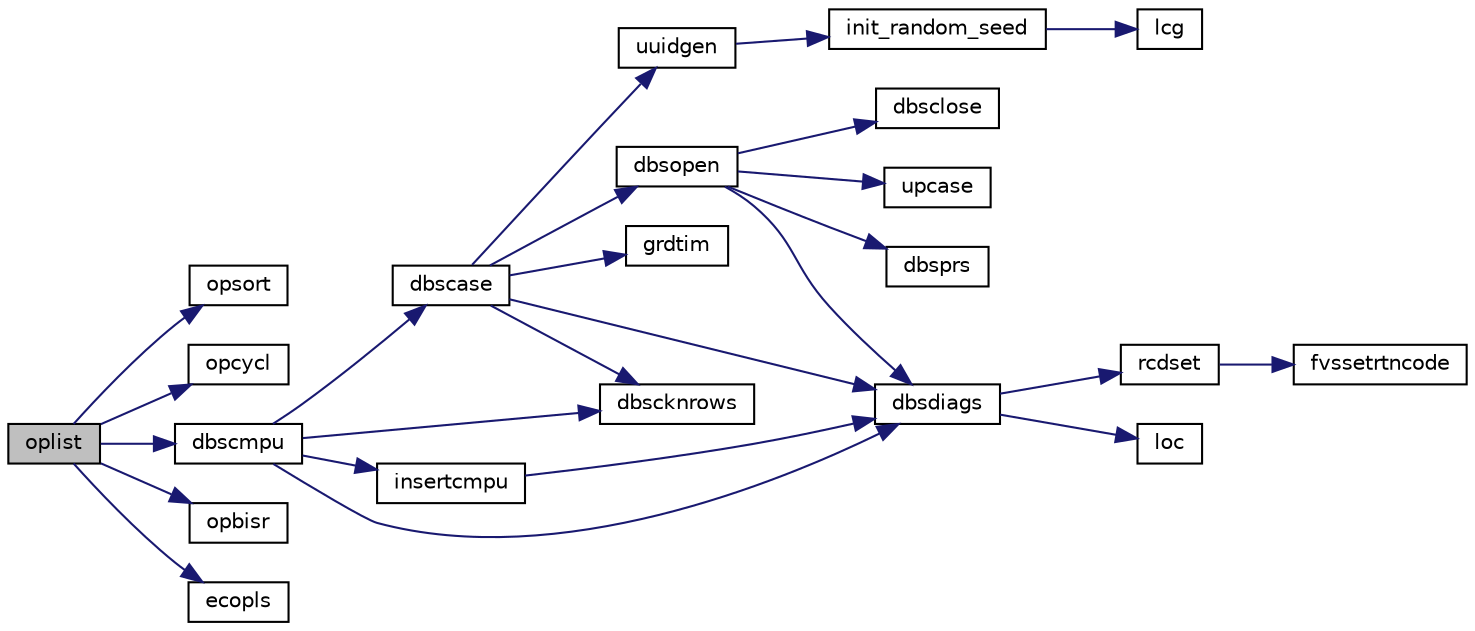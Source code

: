 digraph "oplist"
{
  edge [fontname="Helvetica",fontsize="10",labelfontname="Helvetica",labelfontsize="10"];
  node [fontname="Helvetica",fontsize="10",shape=record];
  rankdir="LR";
  Node1 [label="oplist",height=0.2,width=0.4,color="black", fillcolor="grey75", style="filled", fontcolor="black"];
  Node1 -> Node2 [color="midnightblue",fontsize="10",style="solid",fontname="Helvetica"];
  Node2 [label="opsort",height=0.2,width=0.4,color="black", fillcolor="white", style="filled",URL="$opsort_8f.html#a6681e6cd0f66844e47a1ea085ef16452"];
  Node1 -> Node3 [color="midnightblue",fontsize="10",style="solid",fontname="Helvetica"];
  Node3 [label="opcycl",height=0.2,width=0.4,color="black", fillcolor="white", style="filled",URL="$opcycl_8f.html#a16a500b612882c83d9570f3dd7bd8eae"];
  Node1 -> Node4 [color="midnightblue",fontsize="10",style="solid",fontname="Helvetica"];
  Node4 [label="dbscmpu",height=0.2,width=0.4,color="black", fillcolor="white", style="filled",URL="$dbscmpu_8f.html#aba3b9870ae85fe25c147b7693051c97a"];
  Node4 -> Node5 [color="midnightblue",fontsize="10",style="solid",fontname="Helvetica"];
  Node5 [label="dbscase",height=0.2,width=0.4,color="black", fillcolor="white", style="filled",URL="$dbscase_8f.html#a245165c65b7faa315380a4704d9a2acb"];
  Node5 -> Node6 [color="midnightblue",fontsize="10",style="solid",fontname="Helvetica"];
  Node6 [label="grdtim",height=0.2,width=0.4,color="black", fillcolor="white", style="filled",URL="$grdtim_8f.html#ad10217068165ab4b799e84db9a37e052"];
  Node5 -> Node7 [color="midnightblue",fontsize="10",style="solid",fontname="Helvetica"];
  Node7 [label="dbsopen",height=0.2,width=0.4,color="black", fillcolor="white", style="filled",URL="$dbsopen_8f.html#a3e8dabe730ff2a86c085489e3e88b637"];
  Node7 -> Node8 [color="midnightblue",fontsize="10",style="solid",fontname="Helvetica"];
  Node8 [label="dbsclose",height=0.2,width=0.4,color="black", fillcolor="white", style="filled",URL="$dbsclose_8f.html#aed2197b8dac3e7cc05ea998c5322bca4"];
  Node7 -> Node9 [color="midnightblue",fontsize="10",style="solid",fontname="Helvetica"];
  Node9 [label="upcase",height=0.2,width=0.4,color="black", fillcolor="white", style="filled",URL="$upcase_8f.html#a412a50f91650f78ed984862cdcd7a60d"];
  Node7 -> Node10 [color="midnightblue",fontsize="10",style="solid",fontname="Helvetica"];
  Node10 [label="dbsprs",height=0.2,width=0.4,color="black", fillcolor="white", style="filled",URL="$dbsprs_8f.html#a115f4b725c9a25082da8a39e199486cf"];
  Node7 -> Node11 [color="midnightblue",fontsize="10",style="solid",fontname="Helvetica"];
  Node11 [label="dbsdiags",height=0.2,width=0.4,color="black", fillcolor="white", style="filled",URL="$dbsdiags_8f.html#a15a17a1fbf3da59a37155705f6dc1d98"];
  Node11 -> Node12 [color="midnightblue",fontsize="10",style="solid",fontname="Helvetica"];
  Node12 [label="loc",height=0.2,width=0.4,color="black", fillcolor="white", style="filled",URL="$bur__brn_8c.html#a3c8b7f0fcc184328ecbdff756e8bb21a"];
  Node11 -> Node13 [color="midnightblue",fontsize="10",style="solid",fontname="Helvetica"];
  Node13 [label="rcdset",height=0.2,width=0.4,color="black", fillcolor="white", style="filled",URL="$rcdset_8f.html#a1dba8a40ee085d920a3ebb27fcd34a59"];
  Node13 -> Node14 [color="midnightblue",fontsize="10",style="solid",fontname="Helvetica"];
  Node14 [label="fvssetrtncode",height=0.2,width=0.4,color="black", fillcolor="white", style="filled",URL="$cmdline_8f.html#a079170808ee3336a99645e9e57dfe5a9"];
  Node5 -> Node11 [color="midnightblue",fontsize="10",style="solid",fontname="Helvetica"];
  Node5 -> Node15 [color="midnightblue",fontsize="10",style="solid",fontname="Helvetica"];
  Node15 [label="dbscknrows",height=0.2,width=0.4,color="black", fillcolor="white", style="filled",URL="$dbscknrows_8f.html#ac66e1b51447683e5f478285853226665"];
  Node5 -> Node16 [color="midnightblue",fontsize="10",style="solid",fontname="Helvetica"];
  Node16 [label="uuidgen",height=0.2,width=0.4,color="black", fillcolor="white", style="filled",URL="$uuidgen_8f.html#a46f32e368f6aef2de2f1d5f13b542ef5"];
  Node16 -> Node17 [color="midnightblue",fontsize="10",style="solid",fontname="Helvetica"];
  Node17 [label="init_random_seed",height=0.2,width=0.4,color="black", fillcolor="white", style="filled",URL="$uuidgen_8f.html#a683a42362f933d86450f8e79e7d9452b"];
  Node17 -> Node18 [color="midnightblue",fontsize="10",style="solid",fontname="Helvetica"];
  Node18 [label="lcg",height=0.2,width=0.4,color="black", fillcolor="white", style="filled",URL="$uuidgen_8f.html#a9f48bad95c20db482c161f1b1195e7a6"];
  Node4 -> Node11 [color="midnightblue",fontsize="10",style="solid",fontname="Helvetica"];
  Node4 -> Node15 [color="midnightblue",fontsize="10",style="solid",fontname="Helvetica"];
  Node4 -> Node19 [color="midnightblue",fontsize="10",style="solid",fontname="Helvetica"];
  Node19 [label="insertcmpu",height=0.2,width=0.4,color="black", fillcolor="white", style="filled",URL="$dbscmpu_8f.html#ab8256fa62ceed88b0abbae616f7c73c3"];
  Node19 -> Node11 [color="midnightblue",fontsize="10",style="solid",fontname="Helvetica"];
  Node1 -> Node20 [color="midnightblue",fontsize="10",style="solid",fontname="Helvetica"];
  Node20 [label="opbisr",height=0.2,width=0.4,color="black", fillcolor="white", style="filled",URL="$opbisr_8f.html#aec4bb2839a922372595bdb9ba88b74bb"];
  Node1 -> Node21 [color="midnightblue",fontsize="10",style="solid",fontname="Helvetica"];
  Node21 [label="ecopls",height=0.2,width=0.4,color="black", fillcolor="white", style="filled",URL="$ecopls_8f.html#a5449e95c4f031ef9104dbe5e10f1f49a"];
}
